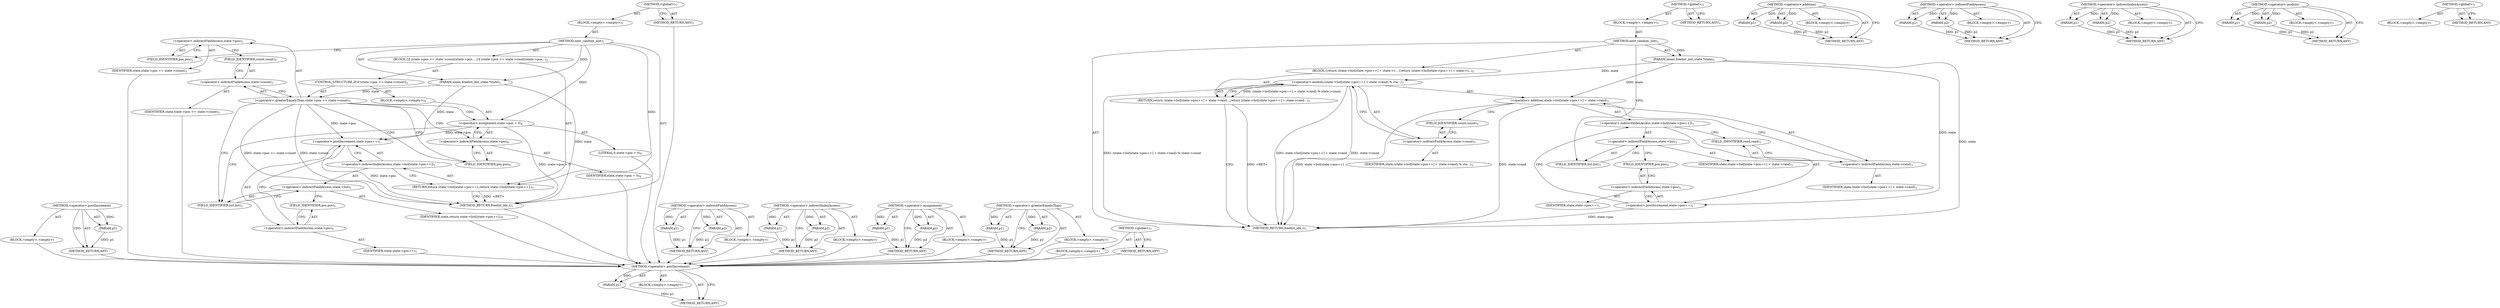 digraph "&lt;global&gt;" {
vulnerable_67 [label=<(METHOD,&lt;operator&gt;.postIncrement)>];
vulnerable_68 [label=<(PARAM,p1)>];
vulnerable_69 [label=<(BLOCK,&lt;empty&gt;,&lt;empty&gt;)>];
vulnerable_70 [label=<(METHOD_RETURN,ANY)>];
vulnerable_6 [label=<(METHOD,&lt;global&gt;)<SUB>1</SUB>>];
vulnerable_7 [label=<(BLOCK,&lt;empty&gt;,&lt;empty&gt;)<SUB>1</SUB>>];
vulnerable_8 [label=<(METHOD,next_random_slot)<SUB>1</SUB>>];
vulnerable_9 [label=<(PARAM,union freelist_init_state *state)<SUB>1</SUB>>];
vulnerable_10 [label=<(BLOCK,{
	return (state-&gt;list[state-&gt;pos++] + state-&gt;r...,{
	return (state-&gt;list[state-&gt;pos++] + state-&gt;r...)<SUB>2</SUB>>];
vulnerable_11 [label=<(RETURN,return (state-&gt;list[state-&gt;pos++] + state-&gt;rand...,return (state-&gt;list[state-&gt;pos++] + state-&gt;rand...)<SUB>3</SUB>>];
vulnerable_12 [label=<(&lt;operator&gt;.modulo,(state-&gt;list[state-&gt;pos++] + state-&gt;rand) % sta...)<SUB>3</SUB>>];
vulnerable_13 [label=<(&lt;operator&gt;.addition,state-&gt;list[state-&gt;pos++] + state-&gt;rand)<SUB>3</SUB>>];
vulnerable_14 [label=<(&lt;operator&gt;.indirectIndexAccess,state-&gt;list[state-&gt;pos++])<SUB>3</SUB>>];
vulnerable_15 [label=<(&lt;operator&gt;.indirectFieldAccess,state-&gt;list)<SUB>3</SUB>>];
vulnerable_16 [label=<(IDENTIFIER,state,state-&gt;list[state-&gt;pos++] + state-&gt;rand)<SUB>3</SUB>>];
vulnerable_17 [label=<(FIELD_IDENTIFIER,list,list)<SUB>3</SUB>>];
vulnerable_18 [label=<(&lt;operator&gt;.postIncrement,state-&gt;pos++)<SUB>3</SUB>>];
vulnerable_19 [label=<(&lt;operator&gt;.indirectFieldAccess,state-&gt;pos)<SUB>3</SUB>>];
vulnerable_20 [label=<(IDENTIFIER,state,state-&gt;pos++)<SUB>3</SUB>>];
vulnerable_21 [label=<(FIELD_IDENTIFIER,pos,pos)<SUB>3</SUB>>];
vulnerable_22 [label=<(&lt;operator&gt;.indirectFieldAccess,state-&gt;rand)<SUB>3</SUB>>];
vulnerable_23 [label=<(IDENTIFIER,state,state-&gt;list[state-&gt;pos++] + state-&gt;rand)<SUB>3</SUB>>];
vulnerable_24 [label=<(FIELD_IDENTIFIER,rand,rand)<SUB>3</SUB>>];
vulnerable_25 [label=<(&lt;operator&gt;.indirectFieldAccess,state-&gt;count)<SUB>3</SUB>>];
vulnerable_26 [label=<(IDENTIFIER,state,(state-&gt;list[state-&gt;pos++] + state-&gt;rand) % sta...)<SUB>3</SUB>>];
vulnerable_27 [label=<(FIELD_IDENTIFIER,count,count)<SUB>3</SUB>>];
vulnerable_28 [label=<(METHOD_RETURN,freelist_idx_t)<SUB>1</SUB>>];
vulnerable_30 [label=<(METHOD_RETURN,ANY)<SUB>1</SUB>>];
vulnerable_52 [label=<(METHOD,&lt;operator&gt;.addition)>];
vulnerable_53 [label=<(PARAM,p1)>];
vulnerable_54 [label=<(PARAM,p2)>];
vulnerable_55 [label=<(BLOCK,&lt;empty&gt;,&lt;empty&gt;)>];
vulnerable_56 [label=<(METHOD_RETURN,ANY)>];
vulnerable_62 [label=<(METHOD,&lt;operator&gt;.indirectFieldAccess)>];
vulnerable_63 [label=<(PARAM,p1)>];
vulnerable_64 [label=<(PARAM,p2)>];
vulnerable_65 [label=<(BLOCK,&lt;empty&gt;,&lt;empty&gt;)>];
vulnerable_66 [label=<(METHOD_RETURN,ANY)>];
vulnerable_57 [label=<(METHOD,&lt;operator&gt;.indirectIndexAccess)>];
vulnerable_58 [label=<(PARAM,p1)>];
vulnerable_59 [label=<(PARAM,p2)>];
vulnerable_60 [label=<(BLOCK,&lt;empty&gt;,&lt;empty&gt;)>];
vulnerable_61 [label=<(METHOD_RETURN,ANY)>];
vulnerable_47 [label=<(METHOD,&lt;operator&gt;.modulo)>];
vulnerable_48 [label=<(PARAM,p1)>];
vulnerable_49 [label=<(PARAM,p2)>];
vulnerable_50 [label=<(BLOCK,&lt;empty&gt;,&lt;empty&gt;)>];
vulnerable_51 [label=<(METHOD_RETURN,ANY)>];
vulnerable_41 [label=<(METHOD,&lt;global&gt;)<SUB>1</SUB>>];
vulnerable_42 [label=<(BLOCK,&lt;empty&gt;,&lt;empty&gt;)>];
vulnerable_43 [label=<(METHOD_RETURN,ANY)>];
fixed_75 [label=<(METHOD,&lt;operator&gt;.postIncrement)>];
fixed_76 [label=<(PARAM,p1)>];
fixed_77 [label=<(BLOCK,&lt;empty&gt;,&lt;empty&gt;)>];
fixed_78 [label=<(METHOD_RETURN,ANY)>];
fixed_6 [label=<(METHOD,&lt;global&gt;)<SUB>1</SUB>>];
fixed_7 [label=<(BLOCK,&lt;empty&gt;,&lt;empty&gt;)<SUB>1</SUB>>];
fixed_8 [label=<(METHOD,next_random_slot)<SUB>1</SUB>>];
fixed_9 [label=<(PARAM,union freelist_init_state *state)<SUB>1</SUB>>];
fixed_10 [label=<(BLOCK,{
	if (state-&gt;pos &gt;= state-&gt;count)
		state-&gt;pos...,{
	if (state-&gt;pos &gt;= state-&gt;count)
		state-&gt;pos...)<SUB>2</SUB>>];
fixed_11 [label=<(CONTROL_STRUCTURE,IF,if (state-&gt;pos &gt;= state-&gt;count))<SUB>3</SUB>>];
fixed_12 [label=<(&lt;operator&gt;.greaterEqualsThan,state-&gt;pos &gt;= state-&gt;count)<SUB>3</SUB>>];
fixed_13 [label=<(&lt;operator&gt;.indirectFieldAccess,state-&gt;pos)<SUB>3</SUB>>];
fixed_14 [label=<(IDENTIFIER,state,state-&gt;pos &gt;= state-&gt;count)<SUB>3</SUB>>];
fixed_15 [label=<(FIELD_IDENTIFIER,pos,pos)<SUB>3</SUB>>];
fixed_16 [label=<(&lt;operator&gt;.indirectFieldAccess,state-&gt;count)<SUB>3</SUB>>];
fixed_17 [label=<(IDENTIFIER,state,state-&gt;pos &gt;= state-&gt;count)<SUB>3</SUB>>];
fixed_18 [label=<(FIELD_IDENTIFIER,count,count)<SUB>3</SUB>>];
fixed_19 [label=<(BLOCK,&lt;empty&gt;,&lt;empty&gt;)<SUB>4</SUB>>];
fixed_20 [label=<(&lt;operator&gt;.assignment,state-&gt;pos = 0)<SUB>4</SUB>>];
fixed_21 [label=<(&lt;operator&gt;.indirectFieldAccess,state-&gt;pos)<SUB>4</SUB>>];
fixed_22 [label=<(IDENTIFIER,state,state-&gt;pos = 0)<SUB>4</SUB>>];
fixed_23 [label=<(FIELD_IDENTIFIER,pos,pos)<SUB>4</SUB>>];
fixed_24 [label=<(LITERAL,0,state-&gt;pos = 0)<SUB>4</SUB>>];
fixed_25 [label=<(RETURN,return state-&gt;list[state-&gt;pos++];,return state-&gt;list[state-&gt;pos++];)<SUB>5</SUB>>];
fixed_26 [label=<(&lt;operator&gt;.indirectIndexAccess,state-&gt;list[state-&gt;pos++])<SUB>5</SUB>>];
fixed_27 [label=<(&lt;operator&gt;.indirectFieldAccess,state-&gt;list)<SUB>5</SUB>>];
fixed_28 [label=<(IDENTIFIER,state,return state-&gt;list[state-&gt;pos++];)<SUB>5</SUB>>];
fixed_29 [label=<(FIELD_IDENTIFIER,list,list)<SUB>5</SUB>>];
fixed_30 [label=<(&lt;operator&gt;.postIncrement,state-&gt;pos++)<SUB>5</SUB>>];
fixed_31 [label=<(&lt;operator&gt;.indirectFieldAccess,state-&gt;pos)<SUB>5</SUB>>];
fixed_32 [label=<(IDENTIFIER,state,state-&gt;pos++)<SUB>5</SUB>>];
fixed_33 [label=<(FIELD_IDENTIFIER,pos,pos)<SUB>5</SUB>>];
fixed_34 [label=<(METHOD_RETURN,freelist_idx_t)<SUB>1</SUB>>];
fixed_36 [label=<(METHOD_RETURN,ANY)<SUB>1</SUB>>];
fixed_60 [label=<(METHOD,&lt;operator&gt;.indirectFieldAccess)>];
fixed_61 [label=<(PARAM,p1)>];
fixed_62 [label=<(PARAM,p2)>];
fixed_63 [label=<(BLOCK,&lt;empty&gt;,&lt;empty&gt;)>];
fixed_64 [label=<(METHOD_RETURN,ANY)>];
fixed_70 [label=<(METHOD,&lt;operator&gt;.indirectIndexAccess)>];
fixed_71 [label=<(PARAM,p1)>];
fixed_72 [label=<(PARAM,p2)>];
fixed_73 [label=<(BLOCK,&lt;empty&gt;,&lt;empty&gt;)>];
fixed_74 [label=<(METHOD_RETURN,ANY)>];
fixed_65 [label=<(METHOD,&lt;operator&gt;.assignment)>];
fixed_66 [label=<(PARAM,p1)>];
fixed_67 [label=<(PARAM,p2)>];
fixed_68 [label=<(BLOCK,&lt;empty&gt;,&lt;empty&gt;)>];
fixed_69 [label=<(METHOD_RETURN,ANY)>];
fixed_55 [label=<(METHOD,&lt;operator&gt;.greaterEqualsThan)>];
fixed_56 [label=<(PARAM,p1)>];
fixed_57 [label=<(PARAM,p2)>];
fixed_58 [label=<(BLOCK,&lt;empty&gt;,&lt;empty&gt;)>];
fixed_59 [label=<(METHOD_RETURN,ANY)>];
fixed_49 [label=<(METHOD,&lt;global&gt;)<SUB>1</SUB>>];
fixed_50 [label=<(BLOCK,&lt;empty&gt;,&lt;empty&gt;)>];
fixed_51 [label=<(METHOD_RETURN,ANY)>];
vulnerable_67 -> vulnerable_68  [key=0, label="AST: "];
vulnerable_67 -> vulnerable_68  [key=1, label="DDG: "];
vulnerable_67 -> vulnerable_69  [key=0, label="AST: "];
vulnerable_67 -> vulnerable_70  [key=0, label="AST: "];
vulnerable_67 -> vulnerable_70  [key=1, label="CFG: "];
vulnerable_68 -> vulnerable_70  [key=0, label="DDG: p1"];
vulnerable_6 -> vulnerable_7  [key=0, label="AST: "];
vulnerable_6 -> vulnerable_30  [key=0, label="AST: "];
vulnerable_6 -> vulnerable_30  [key=1, label="CFG: "];
vulnerable_7 -> vulnerable_8  [key=0, label="AST: "];
vulnerable_8 -> vulnerable_9  [key=0, label="AST: "];
vulnerable_8 -> vulnerable_9  [key=1, label="DDG: "];
vulnerable_8 -> vulnerable_10  [key=0, label="AST: "];
vulnerable_8 -> vulnerable_28  [key=0, label="AST: "];
vulnerable_8 -> vulnerable_17  [key=0, label="CFG: "];
vulnerable_9 -> vulnerable_28  [key=0, label="DDG: state"];
vulnerable_9 -> vulnerable_12  [key=0, label="DDG: state"];
vulnerable_9 -> vulnerable_13  [key=0, label="DDG: state"];
vulnerable_9 -> vulnerable_18  [key=0, label="DDG: state"];
vulnerable_10 -> vulnerable_11  [key=0, label="AST: "];
vulnerable_11 -> vulnerable_12  [key=0, label="AST: "];
vulnerable_11 -> vulnerable_28  [key=0, label="CFG: "];
vulnerable_11 -> vulnerable_28  [key=1, label="DDG: &lt;RET&gt;"];
vulnerable_12 -> vulnerable_13  [key=0, label="AST: "];
vulnerable_12 -> vulnerable_25  [key=0, label="AST: "];
vulnerable_12 -> vulnerable_11  [key=0, label="CFG: "];
vulnerable_12 -> vulnerable_11  [key=1, label="DDG: (state-&gt;list[state-&gt;pos++] + state-&gt;rand) % state-&gt;count"];
vulnerable_12 -> vulnerable_28  [key=0, label="DDG: state-&gt;list[state-&gt;pos++] + state-&gt;rand"];
vulnerable_12 -> vulnerable_28  [key=1, label="DDG: state-&gt;count"];
vulnerable_12 -> vulnerable_28  [key=2, label="DDG: (state-&gt;list[state-&gt;pos++] + state-&gt;rand) % state-&gt;count"];
vulnerable_13 -> vulnerable_14  [key=0, label="AST: "];
vulnerable_13 -> vulnerable_22  [key=0, label="AST: "];
vulnerable_13 -> vulnerable_27  [key=0, label="CFG: "];
vulnerable_13 -> vulnerable_28  [key=0, label="DDG: state-&gt;list[state-&gt;pos++]"];
vulnerable_13 -> vulnerable_28  [key=1, label="DDG: state-&gt;rand"];
vulnerable_14 -> vulnerable_15  [key=0, label="AST: "];
vulnerable_14 -> vulnerable_18  [key=0, label="AST: "];
vulnerable_14 -> vulnerable_24  [key=0, label="CFG: "];
vulnerable_15 -> vulnerable_16  [key=0, label="AST: "];
vulnerable_15 -> vulnerable_17  [key=0, label="AST: "];
vulnerable_15 -> vulnerable_21  [key=0, label="CFG: "];
vulnerable_17 -> vulnerable_15  [key=0, label="CFG: "];
vulnerable_18 -> vulnerable_19  [key=0, label="AST: "];
vulnerable_18 -> vulnerable_14  [key=0, label="CFG: "];
vulnerable_18 -> vulnerable_28  [key=0, label="DDG: state-&gt;pos"];
vulnerable_19 -> vulnerable_20  [key=0, label="AST: "];
vulnerable_19 -> vulnerable_21  [key=0, label="AST: "];
vulnerable_19 -> vulnerable_18  [key=0, label="CFG: "];
vulnerable_21 -> vulnerable_19  [key=0, label="CFG: "];
vulnerable_22 -> vulnerable_23  [key=0, label="AST: "];
vulnerable_22 -> vulnerable_24  [key=0, label="AST: "];
vulnerable_22 -> vulnerable_13  [key=0, label="CFG: "];
vulnerable_24 -> vulnerable_22  [key=0, label="CFG: "];
vulnerable_25 -> vulnerable_26  [key=0, label="AST: "];
vulnerable_25 -> vulnerable_27  [key=0, label="AST: "];
vulnerable_25 -> vulnerable_12  [key=0, label="CFG: "];
vulnerable_27 -> vulnerable_25  [key=0, label="CFG: "];
vulnerable_52 -> vulnerable_53  [key=0, label="AST: "];
vulnerable_52 -> vulnerable_53  [key=1, label="DDG: "];
vulnerable_52 -> vulnerable_55  [key=0, label="AST: "];
vulnerable_52 -> vulnerable_54  [key=0, label="AST: "];
vulnerable_52 -> vulnerable_54  [key=1, label="DDG: "];
vulnerable_52 -> vulnerable_56  [key=0, label="AST: "];
vulnerable_52 -> vulnerable_56  [key=1, label="CFG: "];
vulnerable_53 -> vulnerable_56  [key=0, label="DDG: p1"];
vulnerable_54 -> vulnerable_56  [key=0, label="DDG: p2"];
vulnerable_62 -> vulnerable_63  [key=0, label="AST: "];
vulnerable_62 -> vulnerable_63  [key=1, label="DDG: "];
vulnerable_62 -> vulnerable_65  [key=0, label="AST: "];
vulnerable_62 -> vulnerable_64  [key=0, label="AST: "];
vulnerable_62 -> vulnerable_64  [key=1, label="DDG: "];
vulnerable_62 -> vulnerable_66  [key=0, label="AST: "];
vulnerable_62 -> vulnerable_66  [key=1, label="CFG: "];
vulnerable_63 -> vulnerable_66  [key=0, label="DDG: p1"];
vulnerable_64 -> vulnerable_66  [key=0, label="DDG: p2"];
vulnerable_57 -> vulnerable_58  [key=0, label="AST: "];
vulnerable_57 -> vulnerable_58  [key=1, label="DDG: "];
vulnerable_57 -> vulnerable_60  [key=0, label="AST: "];
vulnerable_57 -> vulnerable_59  [key=0, label="AST: "];
vulnerable_57 -> vulnerable_59  [key=1, label="DDG: "];
vulnerable_57 -> vulnerable_61  [key=0, label="AST: "];
vulnerable_57 -> vulnerable_61  [key=1, label="CFG: "];
vulnerable_58 -> vulnerable_61  [key=0, label="DDG: p1"];
vulnerable_59 -> vulnerable_61  [key=0, label="DDG: p2"];
vulnerable_47 -> vulnerable_48  [key=0, label="AST: "];
vulnerable_47 -> vulnerable_48  [key=1, label="DDG: "];
vulnerable_47 -> vulnerable_50  [key=0, label="AST: "];
vulnerable_47 -> vulnerable_49  [key=0, label="AST: "];
vulnerable_47 -> vulnerable_49  [key=1, label="DDG: "];
vulnerable_47 -> vulnerable_51  [key=0, label="AST: "];
vulnerable_47 -> vulnerable_51  [key=1, label="CFG: "];
vulnerable_48 -> vulnerable_51  [key=0, label="DDG: p1"];
vulnerable_49 -> vulnerable_51  [key=0, label="DDG: p2"];
vulnerable_41 -> vulnerable_42  [key=0, label="AST: "];
vulnerable_41 -> vulnerable_43  [key=0, label="AST: "];
vulnerable_41 -> vulnerable_43  [key=1, label="CFG: "];
fixed_75 -> fixed_76  [key=0, label="AST: "];
fixed_75 -> fixed_76  [key=1, label="DDG: "];
fixed_75 -> fixed_77  [key=0, label="AST: "];
fixed_75 -> fixed_78  [key=0, label="AST: "];
fixed_75 -> fixed_78  [key=1, label="CFG: "];
fixed_76 -> fixed_78  [key=0, label="DDG: p1"];
fixed_77 -> vulnerable_67  [key=0];
fixed_78 -> vulnerable_67  [key=0];
fixed_6 -> fixed_7  [key=0, label="AST: "];
fixed_6 -> fixed_36  [key=0, label="AST: "];
fixed_6 -> fixed_36  [key=1, label="CFG: "];
fixed_7 -> fixed_8  [key=0, label="AST: "];
fixed_8 -> fixed_9  [key=0, label="AST: "];
fixed_8 -> fixed_9  [key=1, label="DDG: "];
fixed_8 -> fixed_10  [key=0, label="AST: "];
fixed_8 -> fixed_34  [key=0, label="AST: "];
fixed_8 -> fixed_15  [key=0, label="CFG: "];
fixed_8 -> fixed_25  [key=0, label="DDG: "];
fixed_8 -> fixed_20  [key=0, label="DDG: "];
fixed_9 -> fixed_34  [key=0, label="DDG: state"];
fixed_9 -> fixed_12  [key=0, label="DDG: state"];
fixed_9 -> fixed_30  [key=0, label="DDG: state"];
fixed_10 -> fixed_11  [key=0, label="AST: "];
fixed_10 -> fixed_25  [key=0, label="AST: "];
fixed_11 -> fixed_12  [key=0, label="AST: "];
fixed_11 -> fixed_19  [key=0, label="AST: "];
fixed_12 -> fixed_13  [key=0, label="AST: "];
fixed_12 -> fixed_16  [key=0, label="AST: "];
fixed_12 -> fixed_23  [key=0, label="CFG: "];
fixed_12 -> fixed_23  [key=1, label="CDG: "];
fixed_12 -> fixed_29  [key=0, label="CFG: "];
fixed_12 -> fixed_34  [key=0, label="DDG: state-&gt;count"];
fixed_12 -> fixed_34  [key=1, label="DDG: state-&gt;pos &gt;= state-&gt;count"];
fixed_12 -> fixed_30  [key=0, label="DDG: state-&gt;pos"];
fixed_12 -> fixed_20  [key=0, label="CDG: "];
fixed_12 -> fixed_21  [key=0, label="CDG: "];
fixed_13 -> fixed_14  [key=0, label="AST: "];
fixed_13 -> fixed_15  [key=0, label="AST: "];
fixed_13 -> fixed_18  [key=0, label="CFG: "];
fixed_14 -> vulnerable_67  [key=0];
fixed_15 -> fixed_13  [key=0, label="CFG: "];
fixed_16 -> fixed_17  [key=0, label="AST: "];
fixed_16 -> fixed_18  [key=0, label="AST: "];
fixed_16 -> fixed_12  [key=0, label="CFG: "];
fixed_17 -> vulnerable_67  [key=0];
fixed_18 -> fixed_16  [key=0, label="CFG: "];
fixed_19 -> fixed_20  [key=0, label="AST: "];
fixed_20 -> fixed_21  [key=0, label="AST: "];
fixed_20 -> fixed_24  [key=0, label="AST: "];
fixed_20 -> fixed_29  [key=0, label="CFG: "];
fixed_20 -> fixed_34  [key=0, label="DDG: state-&gt;pos = 0"];
fixed_20 -> fixed_30  [key=0, label="DDG: state-&gt;pos"];
fixed_21 -> fixed_22  [key=0, label="AST: "];
fixed_21 -> fixed_23  [key=0, label="AST: "];
fixed_21 -> fixed_20  [key=0, label="CFG: "];
fixed_22 -> vulnerable_67  [key=0];
fixed_23 -> fixed_21  [key=0, label="CFG: "];
fixed_24 -> vulnerable_67  [key=0];
fixed_25 -> fixed_26  [key=0, label="AST: "];
fixed_25 -> fixed_34  [key=0, label="CFG: "];
fixed_25 -> fixed_34  [key=1, label="DDG: &lt;RET&gt;"];
fixed_26 -> fixed_27  [key=0, label="AST: "];
fixed_26 -> fixed_30  [key=0, label="AST: "];
fixed_26 -> fixed_25  [key=0, label="CFG: "];
fixed_27 -> fixed_28  [key=0, label="AST: "];
fixed_27 -> fixed_29  [key=0, label="AST: "];
fixed_27 -> fixed_33  [key=0, label="CFG: "];
fixed_28 -> vulnerable_67  [key=0];
fixed_29 -> fixed_27  [key=0, label="CFG: "];
fixed_30 -> fixed_31  [key=0, label="AST: "];
fixed_30 -> fixed_26  [key=0, label="CFG: "];
fixed_30 -> fixed_34  [key=0, label="DDG: state-&gt;pos"];
fixed_31 -> fixed_32  [key=0, label="AST: "];
fixed_31 -> fixed_33  [key=0, label="AST: "];
fixed_31 -> fixed_30  [key=0, label="CFG: "];
fixed_32 -> vulnerable_67  [key=0];
fixed_33 -> fixed_31  [key=0, label="CFG: "];
fixed_34 -> vulnerable_67  [key=0];
fixed_36 -> vulnerable_67  [key=0];
fixed_60 -> fixed_61  [key=0, label="AST: "];
fixed_60 -> fixed_61  [key=1, label="DDG: "];
fixed_60 -> fixed_63  [key=0, label="AST: "];
fixed_60 -> fixed_62  [key=0, label="AST: "];
fixed_60 -> fixed_62  [key=1, label="DDG: "];
fixed_60 -> fixed_64  [key=0, label="AST: "];
fixed_60 -> fixed_64  [key=1, label="CFG: "];
fixed_61 -> fixed_64  [key=0, label="DDG: p1"];
fixed_62 -> fixed_64  [key=0, label="DDG: p2"];
fixed_63 -> vulnerable_67  [key=0];
fixed_64 -> vulnerable_67  [key=0];
fixed_70 -> fixed_71  [key=0, label="AST: "];
fixed_70 -> fixed_71  [key=1, label="DDG: "];
fixed_70 -> fixed_73  [key=0, label="AST: "];
fixed_70 -> fixed_72  [key=0, label="AST: "];
fixed_70 -> fixed_72  [key=1, label="DDG: "];
fixed_70 -> fixed_74  [key=0, label="AST: "];
fixed_70 -> fixed_74  [key=1, label="CFG: "];
fixed_71 -> fixed_74  [key=0, label="DDG: p1"];
fixed_72 -> fixed_74  [key=0, label="DDG: p2"];
fixed_73 -> vulnerable_67  [key=0];
fixed_74 -> vulnerable_67  [key=0];
fixed_65 -> fixed_66  [key=0, label="AST: "];
fixed_65 -> fixed_66  [key=1, label="DDG: "];
fixed_65 -> fixed_68  [key=0, label="AST: "];
fixed_65 -> fixed_67  [key=0, label="AST: "];
fixed_65 -> fixed_67  [key=1, label="DDG: "];
fixed_65 -> fixed_69  [key=0, label="AST: "];
fixed_65 -> fixed_69  [key=1, label="CFG: "];
fixed_66 -> fixed_69  [key=0, label="DDG: p1"];
fixed_67 -> fixed_69  [key=0, label="DDG: p2"];
fixed_68 -> vulnerable_67  [key=0];
fixed_69 -> vulnerable_67  [key=0];
fixed_55 -> fixed_56  [key=0, label="AST: "];
fixed_55 -> fixed_56  [key=1, label="DDG: "];
fixed_55 -> fixed_58  [key=0, label="AST: "];
fixed_55 -> fixed_57  [key=0, label="AST: "];
fixed_55 -> fixed_57  [key=1, label="DDG: "];
fixed_55 -> fixed_59  [key=0, label="AST: "];
fixed_55 -> fixed_59  [key=1, label="CFG: "];
fixed_56 -> fixed_59  [key=0, label="DDG: p1"];
fixed_57 -> fixed_59  [key=0, label="DDG: p2"];
fixed_58 -> vulnerable_67  [key=0];
fixed_59 -> vulnerable_67  [key=0];
fixed_49 -> fixed_50  [key=0, label="AST: "];
fixed_49 -> fixed_51  [key=0, label="AST: "];
fixed_49 -> fixed_51  [key=1, label="CFG: "];
fixed_50 -> vulnerable_67  [key=0];
fixed_51 -> vulnerable_67  [key=0];
}

